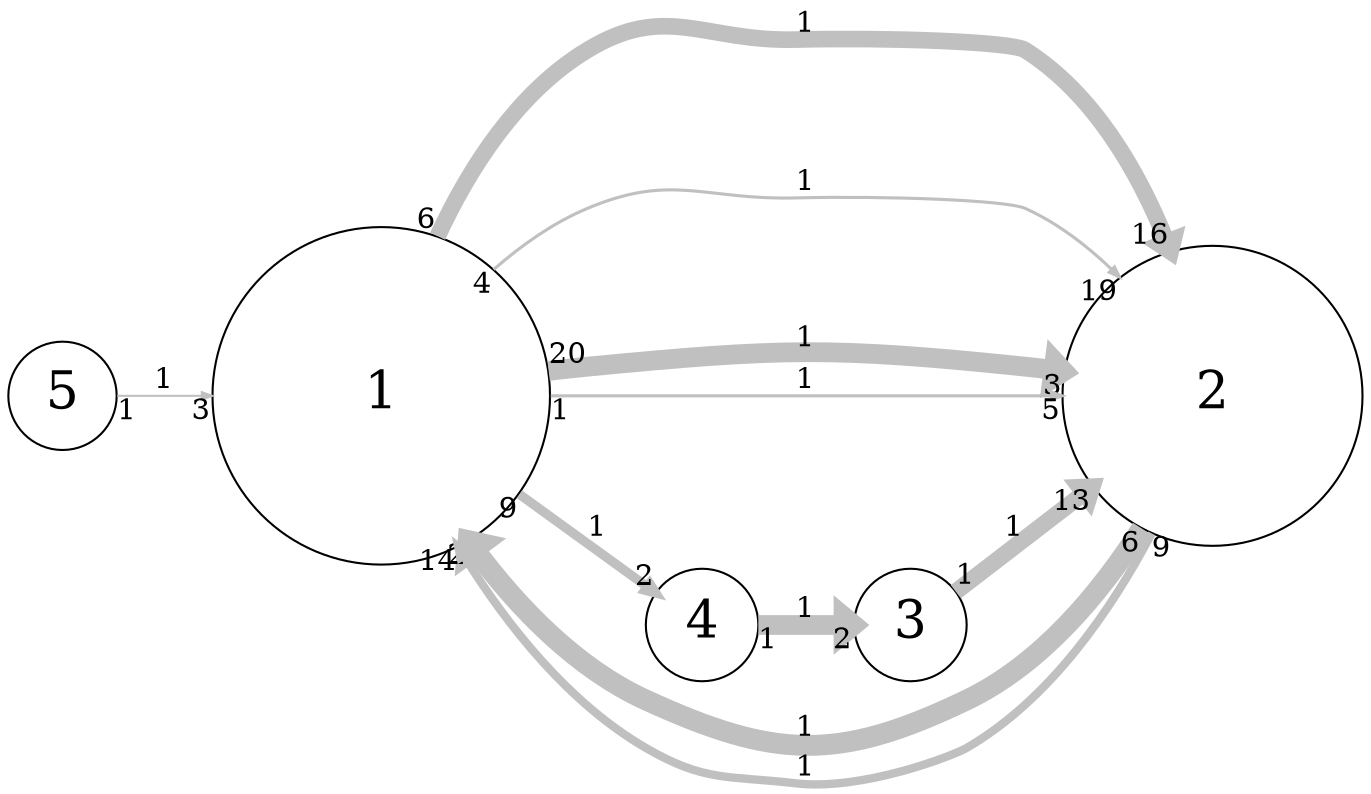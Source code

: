 digraph "" {
	graph [bb="0,0,636.62,380.31",
		overlap=false,
		rankdir=LR,
		ratio=0.5,
		scale=1,
		splines=spline
	];
	node [fontsize=25,
		label="\N",
		shape=circle
	];
	edge [arrowsize=0.5,
		splines=true
	];
	0	[height=2.25,
		label=1,
		pos="175.62,186.81",
		width=2.25];
	1	[height=2,
		label=2,
		pos="564.62,186.81",
		width=2];
	0 -> 1	[key=0,
		capacity=1,
		color=grey,
		from_pd=5,
		head_lp="538.48,264.68",
		headlabel=16,
		label=1,
		lp="374.62,372.06",
		penwidth=8.0,
		pos="e,545.23,256.43 201.69,263.57 217.03,297.99 240.38,335.54 274.24,356.81 313.38,381.39 331.81,365.48 377.99,363.81 421.19,362.26 \
438.87,380.54 474.99,356.81 506.36,336.21 527.29,300.78 540.89,267.58",
		pt=5,
		tail_lp="205.06,271.82",
		taillabel=6,
		to_pd=15];
	0 -> 1	[key=1,
		capacity=1,
		color=grey,
		from_pd=3,
		head_lp="514.43,252.31",
		headlabel=19,
		label=1,
		lp="374.62,294.06",
		penwidth=1.5,
		pos="e,521.18,244.06 228.93,248.4 242.4,260.52 257.79,271.69 274.24,278.81 313.88,295.98 328.07,283.48 371.24,284.81 417.41,286.24 433.07,\
298.19 474.99,278.81 490.14,271.81 504.04,260.98 516.12,249.17",
		pt=18,
		tail_lp="225.55,240.15",
		taillabel=4,
		to_pd=18];
	0 -> 1	[key=2,
		capacity=1,
		color=grey,
		from_pd=19,
		head_lp="490.18,190.26",
		headlabel=3,
		label=1,
		lp="374.62,217.06",
		penwidth=9.5,
		pos="e,493.55,198.51 256.2,198.77 262.3,199.52 268.37,200.21 274.24,200.81 363,209.91 386.3,210.54 474.99,200.81 477.07,200.59 479.17,\
200.34 481.29,200.09",
		pt=2,
		tail_lp="262.95,207.02",
		taillabel=20,
		to_pd=2];
	0 -> 1	[key=3,
		capacity=1,
		color=grey,
		from_pd=0,
		head_lp="488.95,178.56",
		headlabel=5,
		label=1,
		lp="374.62,195.06",
		penwidth=1.5,
		pos="e,492.33,186.81 256.81,186.81 323.77,186.81 418.7,186.81 485.17,186.81",
		pt=18,
		tail_lp="260.18,178.56",
		taillabel=1,
		to_pd=4];
	3	[height=0.75,
		label=4,
		pos="325.62,78.813",
		width=0.75];
	0 -> 3	[key=0,
		capacity=1,
		color=grey,
		from_pd=8,
		head_lp="299.95,102.6",
		headlabel=2,
		label=1,
		lp="277.62,122.06",
		penwidth=4.5,
		pos="e,303.33,94.349 241.53,139.44 259.93,126.02 279.08,112.04 294.36,100.89",
		pt=12,
		tail_lp="238.16,131.19",
		taillabel=9,
		to_pd=1];
	1 -> 0	[key=0,
		capacity=1,
		color=grey,
		from_pd=5,
		head_lp="220.22,108.54",
		headlabel=2,
		label=1,
		lp="374.62,30.063",
		penwidth=10.0,
		pos="e,216.85,116.79 530.92,122.93 511.72,92.704 484.35,59.615 449.62,42.813 389.21,13.587 359.51,14.595 298.62,42.813 268.96,56.557 \
243.89,81.456 224.34,106.73",
		pt=1,
		tail_lp="527.55,114.68",
		taillabel=6,
		to_pd=1];
	1 -> 0	[key=1,
		capacity=1,
		color=grey,
		from_pd=8,
		head_lp="206.1,106.47",
		headlabel=14,
		label=1,
		lp="374.62,10.063",
		penwidth=4.0,
		pos="e,212.85,114.72 534.79,121.05 515.75,85.44 487.33,43.921 449.62,19.813 423.75,3.2731 401.78,-2.5153 371.24,1.3132 338.19,5.4565 \
326.68,1.8681 298.62,19.813 265.72,40.853 238.75,74.159 218.62,105.51",
		pt=13,
		tail_lp="538.16,112.8",
		taillabel=9,
		to_pd=13];
	2	[height=0.75,
		label=3,
		pos="422.62,78.813",
		width=0.75];
	3 -> 2	[key=0,
		capacity=1,
		color=grey,
		from_pd=0,
		head_lp="391.92,70.563",
		headlabel=2,
		label=1,
		lp="374.62,87.063",
		penwidth=9.5,
		pos="e,395.3,78.813 353.08,78.813 362.35,78.813 372.95,78.813 383,78.813",
		pt=2,
		tail_lp="356.46,70.563",
		taillabel=1,
		to_pd=1];
	2 -> 1	[key=0,
		capacity=1,
		color=grey,
		from_pd=0,
		head_lp="513.84,151.45",
		headlabel=13,
		label=1,
		lp="471.62,126.06",
		penwidth=8.0,
		pos="e,507.09,143.2 444.58,94.982 458.8,105.96 478.46,121.12 497.7,135.96",
		pt=5,
		tail_lp="447.95,103.23",
		taillabel=1,
		to_pd=12];
	4	[height=0.71693,
		label=5,
		pos="25.619,186.81",
		width=0.71693];
	4 -> 0	[key=0,
		capacity=1,
		color=grey,
		from_pd=0,
		head_lp="90.769,178.56",
		headlabel=3,
		label=1,
		lp="72.619,195.06",
		penwidth=1.0,
		pos="e,94.144,186.81 51.725,186.81 62.002,186.81 74.555,186.81 87.669,186.81",
		pt=19,
		tail_lp="55.1,178.56",
		taillabel=1,
		to_pd=2];
}
